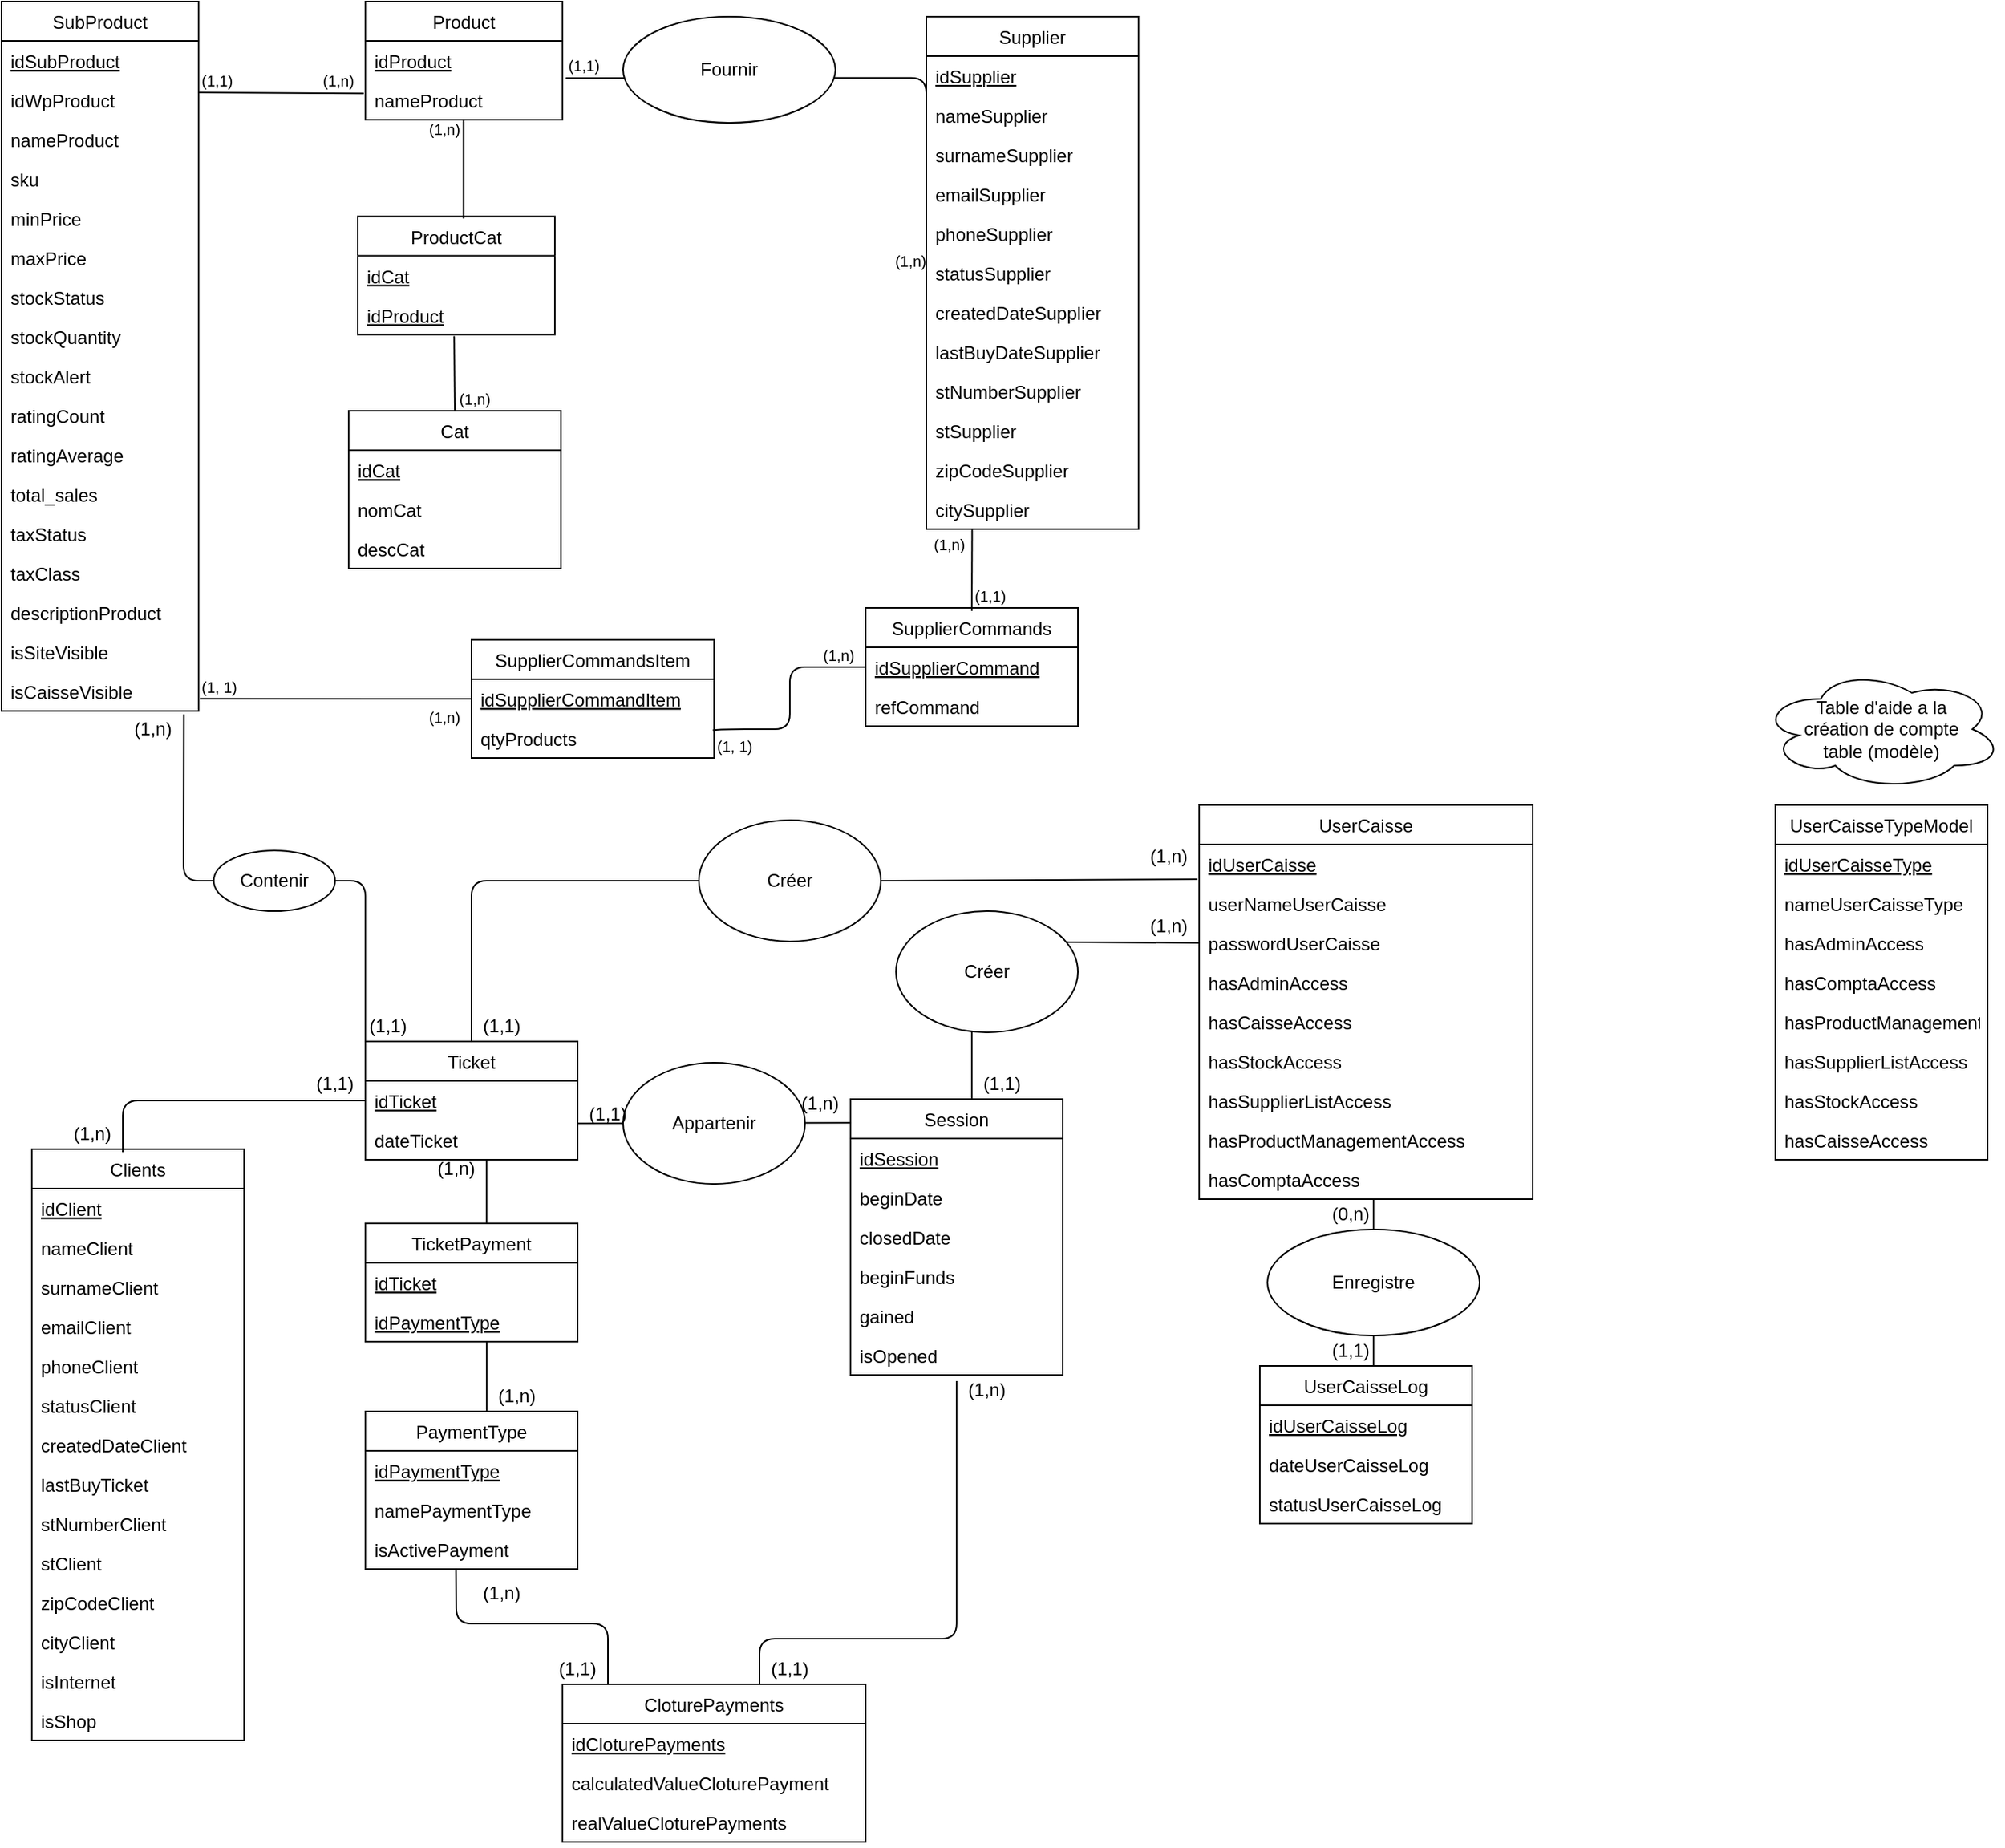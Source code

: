<mxfile version="12.5.3" type="device"><diagram id="C5RBs43oDa-KdzZeNtuy" name="Page-1"><mxGraphModel dx="2500" dy="967" grid="1" gridSize="10" guides="1" tooltips="1" connect="1" arrows="1" fold="1" page="1" pageScale="1" pageWidth="827" pageHeight="1169" math="0" shadow="0"><root><mxCell id="WIyWlLk6GJQsqaUBKTNV-0"/><mxCell id="WIyWlLk6GJQsqaUBKTNV-1" parent="WIyWlLk6GJQsqaUBKTNV-0"/><mxCell id="x7k5GgnrGKvYJdZkdStA-0" value="Product" style="swimlane;fontStyle=0;childLayout=stackLayout;horizontal=1;startSize=26;fillColor=none;horizontalStack=0;resizeParent=1;resizeParentMax=0;resizeLast=0;collapsible=1;marginBottom=0;" parent="WIyWlLk6GJQsqaUBKTNV-1" vertex="1"><mxGeometry x="40" y="20" width="130" height="78" as="geometry"/></mxCell><mxCell id="x7k5GgnrGKvYJdZkdStA-1" value="idProduct" style="text;strokeColor=none;fillColor=none;align=left;verticalAlign=top;spacingLeft=4;spacingRight=4;overflow=hidden;rotatable=0;points=[[0,0.5],[1,0.5]];portConstraint=eastwest;fontStyle=4" parent="x7k5GgnrGKvYJdZkdStA-0" vertex="1"><mxGeometry y="26" width="130" height="26" as="geometry"/></mxCell><mxCell id="x7k5GgnrGKvYJdZkdStA-3" value="nameProduct" style="text;strokeColor=none;fillColor=none;align=left;verticalAlign=top;spacingLeft=4;spacingRight=4;overflow=hidden;rotatable=0;points=[[0,0.5],[1,0.5]];portConstraint=eastwest;" parent="x7k5GgnrGKvYJdZkdStA-0" vertex="1"><mxGeometry y="52" width="130" height="26" as="geometry"/></mxCell><mxCell id="x7k5GgnrGKvYJdZkdStA-22" value="Supplier" style="swimlane;fontStyle=0;childLayout=stackLayout;horizontal=1;startSize=26;fillColor=none;horizontalStack=0;resizeParent=1;resizeParentMax=0;resizeLast=0;collapsible=1;marginBottom=0;" parent="WIyWlLk6GJQsqaUBKTNV-1" vertex="1"><mxGeometry x="410" y="30" width="140" height="338" as="geometry"/></mxCell><mxCell id="x7k5GgnrGKvYJdZkdStA-23" value="idSupplier" style="text;strokeColor=none;fillColor=none;align=left;verticalAlign=top;spacingLeft=4;spacingRight=4;overflow=hidden;rotatable=0;points=[[0,0.5],[1,0.5]];portConstraint=eastwest;fontStyle=4" parent="x7k5GgnrGKvYJdZkdStA-22" vertex="1"><mxGeometry y="26" width="140" height="26" as="geometry"/></mxCell><mxCell id="x7k5GgnrGKvYJdZkdStA-25" value="nameSupplier" style="text;strokeColor=none;fillColor=none;align=left;verticalAlign=top;spacingLeft=4;spacingRight=4;overflow=hidden;rotatable=0;points=[[0,0.5],[1,0.5]];portConstraint=eastwest;" parent="x7k5GgnrGKvYJdZkdStA-22" vertex="1"><mxGeometry y="52" width="140" height="26" as="geometry"/></mxCell><mxCell id="x7k5GgnrGKvYJdZkdStA-26" value="surnameSupplier" style="text;strokeColor=none;fillColor=none;align=left;verticalAlign=top;spacingLeft=4;spacingRight=4;overflow=hidden;rotatable=0;points=[[0,0.5],[1,0.5]];portConstraint=eastwest;" parent="x7k5GgnrGKvYJdZkdStA-22" vertex="1"><mxGeometry y="78" width="140" height="26" as="geometry"/></mxCell><mxCell id="x7k5GgnrGKvYJdZkdStA-32" value="emailSupplier" style="text;strokeColor=none;fillColor=none;align=left;verticalAlign=top;spacingLeft=4;spacingRight=4;overflow=hidden;rotatable=0;points=[[0,0.5],[1,0.5]];portConstraint=eastwest;" parent="x7k5GgnrGKvYJdZkdStA-22" vertex="1"><mxGeometry y="104" width="140" height="26" as="geometry"/></mxCell><mxCell id="x7k5GgnrGKvYJdZkdStA-29" value="phoneSupplier" style="text;strokeColor=none;fillColor=none;align=left;verticalAlign=top;spacingLeft=4;spacingRight=4;overflow=hidden;rotatable=0;points=[[0,0.5],[1,0.5]];portConstraint=eastwest;" parent="x7k5GgnrGKvYJdZkdStA-22" vertex="1"><mxGeometry y="130" width="140" height="26" as="geometry"/></mxCell><mxCell id="x7k5GgnrGKvYJdZkdStA-30" value="statusSupplier" style="text;strokeColor=none;fillColor=none;align=left;verticalAlign=top;spacingLeft=4;spacingRight=4;overflow=hidden;rotatable=0;points=[[0,0.5],[1,0.5]];portConstraint=eastwest;" parent="x7k5GgnrGKvYJdZkdStA-22" vertex="1"><mxGeometry y="156" width="140" height="26" as="geometry"/></mxCell><mxCell id="x7k5GgnrGKvYJdZkdStA-31" value="createdDateSupplier" style="text;strokeColor=none;fillColor=none;align=left;verticalAlign=top;spacingLeft=4;spacingRight=4;overflow=hidden;rotatable=0;points=[[0,0.5],[1,0.5]];portConstraint=eastwest;" parent="x7k5GgnrGKvYJdZkdStA-22" vertex="1"><mxGeometry y="182" width="140" height="26" as="geometry"/></mxCell><mxCell id="x7k5GgnrGKvYJdZkdStA-28" value="lastBuyDateSupplier" style="text;strokeColor=none;fillColor=none;align=left;verticalAlign=top;spacingLeft=4;spacingRight=4;overflow=hidden;rotatable=0;points=[[0,0.5],[1,0.5]];portConstraint=eastwest;" parent="x7k5GgnrGKvYJdZkdStA-22" vertex="1"><mxGeometry y="208" width="140" height="26" as="geometry"/></mxCell><mxCell id="x7k5GgnrGKvYJdZkdStA-33" value="stNumberSupplier" style="text;strokeColor=none;fillColor=none;align=left;verticalAlign=top;spacingLeft=4;spacingRight=4;overflow=hidden;rotatable=0;points=[[0,0.5],[1,0.5]];portConstraint=eastwest;" parent="x7k5GgnrGKvYJdZkdStA-22" vertex="1"><mxGeometry y="234" width="140" height="26" as="geometry"/></mxCell><mxCell id="x7k5GgnrGKvYJdZkdStA-27" value="stSupplier" style="text;strokeColor=none;fillColor=none;align=left;verticalAlign=top;spacingLeft=4;spacingRight=4;overflow=hidden;rotatable=0;points=[[0,0.5],[1,0.5]];portConstraint=eastwest;" parent="x7k5GgnrGKvYJdZkdStA-22" vertex="1"><mxGeometry y="260" width="140" height="26" as="geometry"/></mxCell><mxCell id="x7k5GgnrGKvYJdZkdStA-34" value="zipCodeSupplier" style="text;strokeColor=none;fillColor=none;align=left;verticalAlign=top;spacingLeft=4;spacingRight=4;overflow=hidden;rotatable=0;points=[[0,0.5],[1,0.5]];portConstraint=eastwest;" parent="x7k5GgnrGKvYJdZkdStA-22" vertex="1"><mxGeometry y="286" width="140" height="26" as="geometry"/></mxCell><mxCell id="x7k5GgnrGKvYJdZkdStA-35" value="citySupplier" style="text;strokeColor=none;fillColor=none;align=left;verticalAlign=top;spacingLeft=4;spacingRight=4;overflow=hidden;rotatable=0;points=[[0,0.5],[1,0.5]];portConstraint=eastwest;" parent="x7k5GgnrGKvYJdZkdStA-22" vertex="1"><mxGeometry y="312" width="140" height="26" as="geometry"/></mxCell><mxCell id="x7k5GgnrGKvYJdZkdStA-37" value="" style="endArrow=none;html=1;edgeStyle=orthogonalEdgeStyle;entryX=0;entryY=0.5;entryDx=0;entryDy=0;exitX=1.017;exitY=-0.06;exitDx=0;exitDy=0;exitPerimeter=0;" parent="WIyWlLk6GJQsqaUBKTNV-1" source="x7k5GgnrGKvYJdZkdStA-3" target="x7k5GgnrGKvYJdZkdStA-30" edge="1"><mxGeometry relative="1" as="geometry"><mxPoint x="169.241" y="121.966" as="sourcePoint"/><mxPoint x="330" y="198.58" as="targetPoint"/><Array as="points"><mxPoint x="410" y="70"/></Array></mxGeometry></mxCell><mxCell id="x7k5GgnrGKvYJdZkdStA-38" value="(1,1)" style="resizable=0;html=1;align=left;verticalAlign=bottom;labelBackgroundColor=#ffffff;fontSize=10;" parent="x7k5GgnrGKvYJdZkdStA-37" connectable="0" vertex="1"><mxGeometry x="-1" relative="1" as="geometry"/></mxCell><mxCell id="x7k5GgnrGKvYJdZkdStA-39" value="(1,n)" style="resizable=0;html=1;align=right;verticalAlign=bottom;labelBackgroundColor=#ffffff;fontSize=10;" parent="x7k5GgnrGKvYJdZkdStA-37" connectable="0" vertex="1"><mxGeometry x="1" relative="1" as="geometry"/></mxCell><mxCell id="x7k5GgnrGKvYJdZkdStA-40" value="Fournir" style="ellipse;whiteSpace=wrap;html=1;" parent="WIyWlLk6GJQsqaUBKTNV-1" vertex="1"><mxGeometry x="210" y="30" width="140" height="70" as="geometry"/></mxCell><mxCell id="x7k5GgnrGKvYJdZkdStA-41" value="Clients" style="swimlane;fontStyle=0;childLayout=stackLayout;horizontal=1;startSize=26;fillColor=none;horizontalStack=0;resizeParent=1;resizeParentMax=0;resizeLast=0;collapsible=1;marginBottom=0;" parent="WIyWlLk6GJQsqaUBKTNV-1" vertex="1"><mxGeometry x="-180" y="777" width="140" height="390" as="geometry"/></mxCell><mxCell id="x7k5GgnrGKvYJdZkdStA-42" value="idClient" style="text;strokeColor=none;fillColor=none;align=left;verticalAlign=top;spacingLeft=4;spacingRight=4;overflow=hidden;rotatable=0;points=[[0,0.5],[1,0.5]];portConstraint=eastwest;fontStyle=4" parent="x7k5GgnrGKvYJdZkdStA-41" vertex="1"><mxGeometry y="26" width="140" height="26" as="geometry"/></mxCell><mxCell id="x7k5GgnrGKvYJdZkdStA-43" value="nameClient" style="text;strokeColor=none;fillColor=none;align=left;verticalAlign=top;spacingLeft=4;spacingRight=4;overflow=hidden;rotatable=0;points=[[0,0.5],[1,0.5]];portConstraint=eastwest;" parent="x7k5GgnrGKvYJdZkdStA-41" vertex="1"><mxGeometry y="52" width="140" height="26" as="geometry"/></mxCell><mxCell id="x7k5GgnrGKvYJdZkdStA-44" value="surnameClient" style="text;strokeColor=none;fillColor=none;align=left;verticalAlign=top;spacingLeft=4;spacingRight=4;overflow=hidden;rotatable=0;points=[[0,0.5],[1,0.5]];portConstraint=eastwest;" parent="x7k5GgnrGKvYJdZkdStA-41" vertex="1"><mxGeometry y="78" width="140" height="26" as="geometry"/></mxCell><mxCell id="x7k5GgnrGKvYJdZkdStA-45" value="emailClient" style="text;strokeColor=none;fillColor=none;align=left;verticalAlign=top;spacingLeft=4;spacingRight=4;overflow=hidden;rotatable=0;points=[[0,0.5],[1,0.5]];portConstraint=eastwest;" parent="x7k5GgnrGKvYJdZkdStA-41" vertex="1"><mxGeometry y="104" width="140" height="26" as="geometry"/></mxCell><mxCell id="x7k5GgnrGKvYJdZkdStA-46" value="phoneClient" style="text;strokeColor=none;fillColor=none;align=left;verticalAlign=top;spacingLeft=4;spacingRight=4;overflow=hidden;rotatable=0;points=[[0,0.5],[1,0.5]];portConstraint=eastwest;" parent="x7k5GgnrGKvYJdZkdStA-41" vertex="1"><mxGeometry y="130" width="140" height="26" as="geometry"/></mxCell><mxCell id="x7k5GgnrGKvYJdZkdStA-49" value="statusClient" style="text;strokeColor=none;fillColor=none;align=left;verticalAlign=top;spacingLeft=4;spacingRight=4;overflow=hidden;rotatable=0;points=[[0,0.5],[1,0.5]];portConstraint=eastwest;" parent="x7k5GgnrGKvYJdZkdStA-41" vertex="1"><mxGeometry y="156" width="140" height="26" as="geometry"/></mxCell><mxCell id="x7k5GgnrGKvYJdZkdStA-50" value="createdDateClient" style="text;strokeColor=none;fillColor=none;align=left;verticalAlign=top;spacingLeft=4;spacingRight=4;overflow=hidden;rotatable=0;points=[[0,0.5],[1,0.5]];portConstraint=eastwest;" parent="x7k5GgnrGKvYJdZkdStA-41" vertex="1"><mxGeometry y="182" width="140" height="26" as="geometry"/></mxCell><mxCell id="x7k5GgnrGKvYJdZkdStA-48" value="lastBuyTicket" style="text;strokeColor=none;fillColor=none;align=left;verticalAlign=top;spacingLeft=4;spacingRight=4;overflow=hidden;rotatable=0;points=[[0,0.5],[1,0.5]];portConstraint=eastwest;" parent="x7k5GgnrGKvYJdZkdStA-41" vertex="1"><mxGeometry y="208" width="140" height="26" as="geometry"/></mxCell><mxCell id="x7k5GgnrGKvYJdZkdStA-47" value="stNumberClient" style="text;strokeColor=none;fillColor=none;align=left;verticalAlign=top;spacingLeft=4;spacingRight=4;overflow=hidden;rotatable=0;points=[[0,0.5],[1,0.5]];portConstraint=eastwest;" parent="x7k5GgnrGKvYJdZkdStA-41" vertex="1"><mxGeometry y="234" width="140" height="26" as="geometry"/></mxCell><mxCell id="x7k5GgnrGKvYJdZkdStA-51" value="stClient" style="text;strokeColor=none;fillColor=none;align=left;verticalAlign=top;spacingLeft=4;spacingRight=4;overflow=hidden;rotatable=0;points=[[0,0.5],[1,0.5]];portConstraint=eastwest;" parent="x7k5GgnrGKvYJdZkdStA-41" vertex="1"><mxGeometry y="260" width="140" height="26" as="geometry"/></mxCell><mxCell id="x7k5GgnrGKvYJdZkdStA-52" value="zipCodeClient" style="text;strokeColor=none;fillColor=none;align=left;verticalAlign=top;spacingLeft=4;spacingRight=4;overflow=hidden;rotatable=0;points=[[0,0.5],[1,0.5]];portConstraint=eastwest;" parent="x7k5GgnrGKvYJdZkdStA-41" vertex="1"><mxGeometry y="286" width="140" height="26" as="geometry"/></mxCell><mxCell id="x7k5GgnrGKvYJdZkdStA-53" value="cityClient" style="text;strokeColor=none;fillColor=none;align=left;verticalAlign=top;spacingLeft=4;spacingRight=4;overflow=hidden;rotatable=0;points=[[0,0.5],[1,0.5]];portConstraint=eastwest;" parent="x7k5GgnrGKvYJdZkdStA-41" vertex="1"><mxGeometry y="312" width="140" height="26" as="geometry"/></mxCell><mxCell id="x7k5GgnrGKvYJdZkdStA-54" value="isInternet" style="text;strokeColor=none;fillColor=none;align=left;verticalAlign=top;spacingLeft=4;spacingRight=4;overflow=hidden;rotatable=0;points=[[0,0.5],[1,0.5]];portConstraint=eastwest;" parent="x7k5GgnrGKvYJdZkdStA-41" vertex="1"><mxGeometry y="338" width="140" height="26" as="geometry"/></mxCell><mxCell id="x7k5GgnrGKvYJdZkdStA-55" value="isShop" style="text;strokeColor=none;fillColor=none;align=left;verticalAlign=top;spacingLeft=4;spacingRight=4;overflow=hidden;rotatable=0;points=[[0,0.5],[1,0.5]];portConstraint=eastwest;" parent="x7k5GgnrGKvYJdZkdStA-41" vertex="1"><mxGeometry y="364" width="140" height="26" as="geometry"/></mxCell><mxCell id="x7k5GgnrGKvYJdZkdStA-56" value="UserCaisse" style="swimlane;fontStyle=0;childLayout=stackLayout;horizontal=1;startSize=26;fillColor=none;horizontalStack=0;resizeParent=1;resizeParentMax=0;resizeLast=0;collapsible=1;marginBottom=0;" parent="WIyWlLk6GJQsqaUBKTNV-1" vertex="1"><mxGeometry x="590" y="550" width="220" height="260" as="geometry"/></mxCell><mxCell id="x7k5GgnrGKvYJdZkdStA-57" value="idUserCaisse" style="text;strokeColor=none;fillColor=none;align=left;verticalAlign=top;spacingLeft=4;spacingRight=4;overflow=hidden;rotatable=0;points=[[0,0.5],[1,0.5]];portConstraint=eastwest;fontStyle=4" parent="x7k5GgnrGKvYJdZkdStA-56" vertex="1"><mxGeometry y="26" width="220" height="26" as="geometry"/></mxCell><mxCell id="x7k5GgnrGKvYJdZkdStA-58" value="userNameUserCaisse" style="text;strokeColor=none;fillColor=none;align=left;verticalAlign=top;spacingLeft=4;spacingRight=4;overflow=hidden;rotatable=0;points=[[0,0.5],[1,0.5]];portConstraint=eastwest;" parent="x7k5GgnrGKvYJdZkdStA-56" vertex="1"><mxGeometry y="52" width="220" height="26" as="geometry"/></mxCell><mxCell id="x7k5GgnrGKvYJdZkdStA-59" value="passwordUserCaisse" style="text;strokeColor=none;fillColor=none;align=left;verticalAlign=top;spacingLeft=4;spacingRight=4;overflow=hidden;rotatable=0;points=[[0,0.5],[1,0.5]];portConstraint=eastwest;" parent="x7k5GgnrGKvYJdZkdStA-56" vertex="1"><mxGeometry y="78" width="220" height="26" as="geometry"/></mxCell><mxCell id="x7k5GgnrGKvYJdZkdStA-60" value="hasAdminAccess" style="text;strokeColor=none;fillColor=none;align=left;verticalAlign=top;spacingLeft=4;spacingRight=4;overflow=hidden;rotatable=0;points=[[0,0.5],[1,0.5]];portConstraint=eastwest;" parent="x7k5GgnrGKvYJdZkdStA-56" vertex="1"><mxGeometry y="104" width="220" height="26" as="geometry"/></mxCell><mxCell id="x7k5GgnrGKvYJdZkdStA-64" value="hasCaisseAccess" style="text;strokeColor=none;fillColor=none;align=left;verticalAlign=top;spacingLeft=4;spacingRight=4;overflow=hidden;rotatable=0;points=[[0,0.5],[1,0.5]];portConstraint=eastwest;" parent="x7k5GgnrGKvYJdZkdStA-56" vertex="1"><mxGeometry y="130" width="220" height="26" as="geometry"/></mxCell><mxCell id="x7k5GgnrGKvYJdZkdStA-63" value="hasStockAccess" style="text;strokeColor=none;fillColor=none;align=left;verticalAlign=top;spacingLeft=4;spacingRight=4;overflow=hidden;rotatable=0;points=[[0,0.5],[1,0.5]];portConstraint=eastwest;" parent="x7k5GgnrGKvYJdZkdStA-56" vertex="1"><mxGeometry y="156" width="220" height="26" as="geometry"/></mxCell><mxCell id="x7k5GgnrGKvYJdZkdStA-62" value="hasSupplierListAccess" style="text;strokeColor=none;fillColor=none;align=left;verticalAlign=top;spacingLeft=4;spacingRight=4;overflow=hidden;rotatable=0;points=[[0,0.5],[1,0.5]];portConstraint=eastwest;" parent="x7k5GgnrGKvYJdZkdStA-56" vertex="1"><mxGeometry y="182" width="220" height="26" as="geometry"/></mxCell><mxCell id="x7k5GgnrGKvYJdZkdStA-61" value="hasProductManagementAccess" style="text;strokeColor=none;fillColor=none;align=left;verticalAlign=top;spacingLeft=4;spacingRight=4;overflow=hidden;rotatable=0;points=[[0,0.5],[1,0.5]];portConstraint=eastwest;" parent="x7k5GgnrGKvYJdZkdStA-56" vertex="1"><mxGeometry y="208" width="220" height="26" as="geometry"/></mxCell><mxCell id="x7k5GgnrGKvYJdZkdStA-65" value="hasComptaAccess" style="text;strokeColor=none;fillColor=none;align=left;verticalAlign=top;spacingLeft=4;spacingRight=4;overflow=hidden;rotatable=0;points=[[0,0.5],[1,0.5]];portConstraint=eastwest;" parent="x7k5GgnrGKvYJdZkdStA-56" vertex="1"><mxGeometry y="234" width="220" height="26" as="geometry"/></mxCell><mxCell id="x7k5GgnrGKvYJdZkdStA-66" value="UserCaisseTypeModel" style="swimlane;fontStyle=0;childLayout=stackLayout;horizontal=1;startSize=26;fillColor=none;horizontalStack=0;resizeParent=1;resizeParentMax=0;resizeLast=0;collapsible=1;marginBottom=0;" parent="WIyWlLk6GJQsqaUBKTNV-1" vertex="1"><mxGeometry x="970" y="550" width="140" height="234" as="geometry"/></mxCell><mxCell id="x7k5GgnrGKvYJdZkdStA-67" value="idUserCaisseType" style="text;strokeColor=none;fillColor=none;align=left;verticalAlign=top;spacingLeft=4;spacingRight=4;overflow=hidden;rotatable=0;points=[[0,0.5],[1,0.5]];portConstraint=eastwest;fontStyle=4" parent="x7k5GgnrGKvYJdZkdStA-66" vertex="1"><mxGeometry y="26" width="140" height="26" as="geometry"/></mxCell><mxCell id="x7k5GgnrGKvYJdZkdStA-68" value="nameUserCaisseType" style="text;strokeColor=none;fillColor=none;align=left;verticalAlign=top;spacingLeft=4;spacingRight=4;overflow=hidden;rotatable=0;points=[[0,0.5],[1,0.5]];portConstraint=eastwest;" parent="x7k5GgnrGKvYJdZkdStA-66" vertex="1"><mxGeometry y="52" width="140" height="26" as="geometry"/></mxCell><mxCell id="x7k5GgnrGKvYJdZkdStA-70" value="hasAdminAccess" style="text;strokeColor=none;fillColor=none;align=left;verticalAlign=top;spacingLeft=4;spacingRight=4;overflow=hidden;rotatable=0;points=[[0,0.5],[1,0.5]];portConstraint=eastwest;" parent="x7k5GgnrGKvYJdZkdStA-66" vertex="1"><mxGeometry y="78" width="140" height="26" as="geometry"/></mxCell><mxCell id="x7k5GgnrGKvYJdZkdStA-75" value="hasComptaAccess" style="text;strokeColor=none;fillColor=none;align=left;verticalAlign=top;spacingLeft=4;spacingRight=4;overflow=hidden;rotatable=0;points=[[0,0.5],[1,0.5]];portConstraint=eastwest;" parent="x7k5GgnrGKvYJdZkdStA-66" vertex="1"><mxGeometry y="104" width="140" height="26" as="geometry"/></mxCell><mxCell id="x7k5GgnrGKvYJdZkdStA-74" value="hasProductManagementAccess" style="text;strokeColor=none;fillColor=none;align=left;verticalAlign=top;spacingLeft=4;spacingRight=4;overflow=hidden;rotatable=0;points=[[0,0.5],[1,0.5]];portConstraint=eastwest;" parent="x7k5GgnrGKvYJdZkdStA-66" vertex="1"><mxGeometry y="130" width="140" height="26" as="geometry"/></mxCell><mxCell id="x7k5GgnrGKvYJdZkdStA-73" value="hasSupplierListAccess" style="text;strokeColor=none;fillColor=none;align=left;verticalAlign=top;spacingLeft=4;spacingRight=4;overflow=hidden;rotatable=0;points=[[0,0.5],[1,0.5]];portConstraint=eastwest;" parent="x7k5GgnrGKvYJdZkdStA-66" vertex="1"><mxGeometry y="156" width="140" height="26" as="geometry"/></mxCell><mxCell id="x7k5GgnrGKvYJdZkdStA-72" value="hasStockAccess" style="text;strokeColor=none;fillColor=none;align=left;verticalAlign=top;spacingLeft=4;spacingRight=4;overflow=hidden;rotatable=0;points=[[0,0.5],[1,0.5]];portConstraint=eastwest;" parent="x7k5GgnrGKvYJdZkdStA-66" vertex="1"><mxGeometry y="182" width="140" height="26" as="geometry"/></mxCell><mxCell id="x7k5GgnrGKvYJdZkdStA-71" value="hasCaisseAccess" style="text;strokeColor=none;fillColor=none;align=left;verticalAlign=top;spacingLeft=4;spacingRight=4;overflow=hidden;rotatable=0;points=[[0,0.5],[1,0.5]];portConstraint=eastwest;" parent="x7k5GgnrGKvYJdZkdStA-66" vertex="1"><mxGeometry y="208" width="140" height="26" as="geometry"/></mxCell><mxCell id="x7k5GgnrGKvYJdZkdStA-79" value="Table d'aide a la&lt;br&gt;création de compte&lt;br&gt;table (modèle)" style="ellipse;shape=cloud;whiteSpace=wrap;html=1;" parent="WIyWlLk6GJQsqaUBKTNV-1" vertex="1"><mxGeometry x="960" y="460" width="160" height="80" as="geometry"/></mxCell><mxCell id="x7k5GgnrGKvYJdZkdStA-80" value="UserCaisseLog" style="swimlane;fontStyle=0;childLayout=stackLayout;horizontal=1;startSize=26;fillColor=none;horizontalStack=0;resizeParent=1;resizeParentMax=0;resizeLast=0;collapsible=1;marginBottom=0;" parent="WIyWlLk6GJQsqaUBKTNV-1" vertex="1"><mxGeometry x="630" y="920" width="140" height="104" as="geometry"/></mxCell><mxCell id="x7k5GgnrGKvYJdZkdStA-81" value="idUserCaisseLog" style="text;strokeColor=none;fillColor=none;align=left;verticalAlign=top;spacingLeft=4;spacingRight=4;overflow=hidden;rotatable=0;points=[[0,0.5],[1,0.5]];portConstraint=eastwest;fontStyle=4" parent="x7k5GgnrGKvYJdZkdStA-80" vertex="1"><mxGeometry y="26" width="140" height="26" as="geometry"/></mxCell><mxCell id="x7k5GgnrGKvYJdZkdStA-82" value="dateUserCaisseLog" style="text;strokeColor=none;fillColor=none;align=left;verticalAlign=top;spacingLeft=4;spacingRight=4;overflow=hidden;rotatable=0;points=[[0,0.5],[1,0.5]];portConstraint=eastwest;" parent="x7k5GgnrGKvYJdZkdStA-80" vertex="1"><mxGeometry y="52" width="140" height="26" as="geometry"/></mxCell><mxCell id="x7k5GgnrGKvYJdZkdStA-83" value="statusUserCaisseLog" style="text;strokeColor=none;fillColor=none;align=left;verticalAlign=top;spacingLeft=4;spacingRight=4;overflow=hidden;rotatable=0;points=[[0,0.5],[1,0.5]];portConstraint=eastwest;" parent="x7k5GgnrGKvYJdZkdStA-80" vertex="1"><mxGeometry y="78" width="140" height="26" as="geometry"/></mxCell><mxCell id="x7k5GgnrGKvYJdZkdStA-84" value="" style="endArrow=none;html=1;" parent="WIyWlLk6GJQsqaUBKTNV-1" source="x7k5GgnrGKvYJdZkdStA-85" edge="1"><mxGeometry width="50" height="50" relative="1" as="geometry"><mxPoint x="705" y="920" as="sourcePoint"/><mxPoint x="705" y="810" as="targetPoint"/></mxGeometry></mxCell><mxCell id="x7k5GgnrGKvYJdZkdStA-85" value="Enregistre" style="ellipse;whiteSpace=wrap;html=1;" parent="WIyWlLk6GJQsqaUBKTNV-1" vertex="1"><mxGeometry x="635" y="830" width="140" height="70" as="geometry"/></mxCell><mxCell id="x7k5GgnrGKvYJdZkdStA-86" value="" style="endArrow=none;html=1;" parent="WIyWlLk6GJQsqaUBKTNV-1" target="x7k5GgnrGKvYJdZkdStA-85" edge="1"><mxGeometry width="50" height="50" relative="1" as="geometry"><mxPoint x="705" y="920" as="sourcePoint"/><mxPoint x="705" y="810" as="targetPoint"/></mxGeometry></mxCell><mxCell id="x7k5GgnrGKvYJdZkdStA-87" value="(1,1)" style="text;html=1;strokeColor=none;fillColor=none;align=center;verticalAlign=middle;whiteSpace=wrap;rounded=0;" parent="WIyWlLk6GJQsqaUBKTNV-1" vertex="1"><mxGeometry x="670" y="900" width="40" height="20" as="geometry"/></mxCell><mxCell id="x7k5GgnrGKvYJdZkdStA-88" value="(0,n)" style="text;html=1;strokeColor=none;fillColor=none;align=center;verticalAlign=middle;whiteSpace=wrap;rounded=0;" parent="WIyWlLk6GJQsqaUBKTNV-1" vertex="1"><mxGeometry x="670" y="810" width="40" height="20" as="geometry"/></mxCell><mxCell id="x7k5GgnrGKvYJdZkdStA-89" value="SubProduct" style="swimlane;fontStyle=0;childLayout=stackLayout;horizontal=1;startSize=26;fillColor=none;horizontalStack=0;resizeParent=1;resizeParentMax=0;resizeLast=0;collapsible=1;marginBottom=0;" parent="WIyWlLk6GJQsqaUBKTNV-1" vertex="1"><mxGeometry x="-200" y="20" width="130" height="468" as="geometry"/></mxCell><mxCell id="x7k5GgnrGKvYJdZkdStA-90" value="idSubProduct" style="text;strokeColor=none;fillColor=none;align=left;verticalAlign=top;spacingLeft=4;spacingRight=4;overflow=hidden;rotatable=0;points=[[0,0.5],[1,0.5]];portConstraint=eastwest;fontStyle=4" parent="x7k5GgnrGKvYJdZkdStA-89" vertex="1"><mxGeometry y="26" width="130" height="26" as="geometry"/></mxCell><mxCell id="x7k5GgnrGKvYJdZkdStA-91" value="idWpProduct" style="text;strokeColor=none;fillColor=none;align=left;verticalAlign=top;spacingLeft=4;spacingRight=4;overflow=hidden;rotatable=0;points=[[0,0.5],[1,0.5]];portConstraint=eastwest;" parent="x7k5GgnrGKvYJdZkdStA-89" vertex="1"><mxGeometry y="52" width="130" height="26" as="geometry"/></mxCell><mxCell id="x7k5GgnrGKvYJdZkdStA-92" value="nameProduct" style="text;strokeColor=none;fillColor=none;align=left;verticalAlign=top;spacingLeft=4;spacingRight=4;overflow=hidden;rotatable=0;points=[[0,0.5],[1,0.5]];portConstraint=eastwest;" parent="x7k5GgnrGKvYJdZkdStA-89" vertex="1"><mxGeometry y="78" width="130" height="26" as="geometry"/></mxCell><mxCell id="x7k5GgnrGKvYJdZkdStA-93" value="sku" style="text;strokeColor=none;fillColor=none;align=left;verticalAlign=top;spacingLeft=4;spacingRight=4;overflow=hidden;rotatable=0;points=[[0,0.5],[1,0.5]];portConstraint=eastwest;" parent="x7k5GgnrGKvYJdZkdStA-89" vertex="1"><mxGeometry y="104" width="130" height="26" as="geometry"/></mxCell><mxCell id="x7k5GgnrGKvYJdZkdStA-94" value="minPrice" style="text;strokeColor=none;fillColor=none;align=left;verticalAlign=top;spacingLeft=4;spacingRight=4;overflow=hidden;rotatable=0;points=[[0,0.5],[1,0.5]];portConstraint=eastwest;" parent="x7k5GgnrGKvYJdZkdStA-89" vertex="1"><mxGeometry y="130" width="130" height="26" as="geometry"/></mxCell><mxCell id="x7k5GgnrGKvYJdZkdStA-95" value="maxPrice" style="text;strokeColor=none;fillColor=none;align=left;verticalAlign=top;spacingLeft=4;spacingRight=4;overflow=hidden;rotatable=0;points=[[0,0.5],[1,0.5]];portConstraint=eastwest;" parent="x7k5GgnrGKvYJdZkdStA-89" vertex="1"><mxGeometry y="156" width="130" height="26" as="geometry"/></mxCell><mxCell id="x7k5GgnrGKvYJdZkdStA-96" value="stockStatus" style="text;strokeColor=none;fillColor=none;align=left;verticalAlign=top;spacingLeft=4;spacingRight=4;overflow=hidden;rotatable=0;points=[[0,0.5],[1,0.5]];portConstraint=eastwest;" parent="x7k5GgnrGKvYJdZkdStA-89" vertex="1"><mxGeometry y="182" width="130" height="26" as="geometry"/></mxCell><mxCell id="x7k5GgnrGKvYJdZkdStA-97" value="stockQuantity&#10;" style="text;strokeColor=none;fillColor=none;align=left;verticalAlign=top;spacingLeft=4;spacingRight=4;overflow=hidden;rotatable=0;points=[[0,0.5],[1,0.5]];portConstraint=eastwest;" parent="x7k5GgnrGKvYJdZkdStA-89" vertex="1"><mxGeometry y="208" width="130" height="26" as="geometry"/></mxCell><mxCell id="x7k5GgnrGKvYJdZkdStA-98" value="stockAlert" style="text;strokeColor=none;fillColor=none;align=left;verticalAlign=top;spacingLeft=4;spacingRight=4;overflow=hidden;rotatable=0;points=[[0,0.5],[1,0.5]];portConstraint=eastwest;" parent="x7k5GgnrGKvYJdZkdStA-89" vertex="1"><mxGeometry y="234" width="130" height="26" as="geometry"/></mxCell><mxCell id="x7k5GgnrGKvYJdZkdStA-99" value="ratingCount" style="text;strokeColor=none;fillColor=none;align=left;verticalAlign=top;spacingLeft=4;spacingRight=4;overflow=hidden;rotatable=0;points=[[0,0.5],[1,0.5]];portConstraint=eastwest;" parent="x7k5GgnrGKvYJdZkdStA-89" vertex="1"><mxGeometry y="260" width="130" height="26" as="geometry"/></mxCell><mxCell id="x7k5GgnrGKvYJdZkdStA-100" value="ratingAverage" style="text;strokeColor=none;fillColor=none;align=left;verticalAlign=top;spacingLeft=4;spacingRight=4;overflow=hidden;rotatable=0;points=[[0,0.5],[1,0.5]];portConstraint=eastwest;" parent="x7k5GgnrGKvYJdZkdStA-89" vertex="1"><mxGeometry y="286" width="130" height="26" as="geometry"/></mxCell><mxCell id="x7k5GgnrGKvYJdZkdStA-101" value="total_sales" style="text;strokeColor=none;fillColor=none;align=left;verticalAlign=top;spacingLeft=4;spacingRight=4;overflow=hidden;rotatable=0;points=[[0,0.5],[1,0.5]];portConstraint=eastwest;" parent="x7k5GgnrGKvYJdZkdStA-89" vertex="1"><mxGeometry y="312" width="130" height="26" as="geometry"/></mxCell><mxCell id="x7k5GgnrGKvYJdZkdStA-102" value="taxStatus" style="text;strokeColor=none;fillColor=none;align=left;verticalAlign=top;spacingLeft=4;spacingRight=4;overflow=hidden;rotatable=0;points=[[0,0.5],[1,0.5]];portConstraint=eastwest;" parent="x7k5GgnrGKvYJdZkdStA-89" vertex="1"><mxGeometry y="338" width="130" height="26" as="geometry"/></mxCell><mxCell id="x7k5GgnrGKvYJdZkdStA-103" value="taxClass" style="text;strokeColor=none;fillColor=none;align=left;verticalAlign=top;spacingLeft=4;spacingRight=4;overflow=hidden;rotatable=0;points=[[0,0.5],[1,0.5]];portConstraint=eastwest;" parent="x7k5GgnrGKvYJdZkdStA-89" vertex="1"><mxGeometry y="364" width="130" height="26" as="geometry"/></mxCell><mxCell id="x7k5GgnrGKvYJdZkdStA-104" value="descriptionProduct" style="text;strokeColor=none;fillColor=none;align=left;verticalAlign=top;spacingLeft=4;spacingRight=4;overflow=hidden;rotatable=0;points=[[0,0.5],[1,0.5]];portConstraint=eastwest;" parent="x7k5GgnrGKvYJdZkdStA-89" vertex="1"><mxGeometry y="390" width="130" height="26" as="geometry"/></mxCell><mxCell id="x7k5GgnrGKvYJdZkdStA-105" value="isSiteVisible" style="text;strokeColor=none;fillColor=none;align=left;verticalAlign=top;spacingLeft=4;spacingRight=4;overflow=hidden;rotatable=0;points=[[0,0.5],[1,0.5]];portConstraint=eastwest;" parent="x7k5GgnrGKvYJdZkdStA-89" vertex="1"><mxGeometry y="416" width="130" height="26" as="geometry"/></mxCell><mxCell id="x7k5GgnrGKvYJdZkdStA-106" value="isCaisseVisible" style="text;strokeColor=none;fillColor=none;align=left;verticalAlign=top;spacingLeft=4;spacingRight=4;overflow=hidden;rotatable=0;points=[[0,0.5],[1,0.5]];portConstraint=eastwest;" parent="x7k5GgnrGKvYJdZkdStA-89" vertex="1"><mxGeometry y="442" width="130" height="26" as="geometry"/></mxCell><mxCell id="x7k5GgnrGKvYJdZkdStA-109" value="" style="endArrow=none;html=1;entryX=-0.008;entryY=0.33;entryDx=0;entryDy=0;entryPerimeter=0;" parent="WIyWlLk6GJQsqaUBKTNV-1" edge="1"><mxGeometry width="50" height="50" relative="1" as="geometry"><mxPoint x="-70" y="80" as="sourcePoint"/><mxPoint x="38.96" y="80.58" as="targetPoint"/></mxGeometry></mxCell><mxCell id="x7k5GgnrGKvYJdZkdStA-110" value="(1,1)" style="resizable=0;html=1;align=left;verticalAlign=bottom;labelBackgroundColor=#ffffff;fontSize=10;" parent="WIyWlLk6GJQsqaUBKTNV-1" connectable="0" vertex="1"><mxGeometry x="-70.0" y="80.0" as="geometry"/></mxCell><mxCell id="x7k5GgnrGKvYJdZkdStA-111" value="(1,n)" style="resizable=0;html=1;align=left;verticalAlign=bottom;labelBackgroundColor=#ffffff;fontSize=10;" parent="WIyWlLk6GJQsqaUBKTNV-1" connectable="0" vertex="1"><mxGeometry x="10.0" y="80.0" as="geometry"/></mxCell><mxCell id="x7k5GgnrGKvYJdZkdStA-113" value="ProductCat" style="swimlane;fontStyle=0;childLayout=stackLayout;horizontal=1;startSize=26;fillColor=none;horizontalStack=0;resizeParent=1;resizeParentMax=0;resizeLast=0;collapsible=1;marginBottom=0;" parent="WIyWlLk6GJQsqaUBKTNV-1" vertex="1"><mxGeometry x="35" y="161.8" width="130" height="78" as="geometry"/></mxCell><mxCell id="x7k5GgnrGKvYJdZkdStA-114" value="idCat" style="text;strokeColor=none;fillColor=none;align=left;verticalAlign=top;spacingLeft=4;spacingRight=4;overflow=hidden;rotatable=0;points=[[0,0.5],[1,0.5]];portConstraint=eastwest;fontStyle=4" parent="x7k5GgnrGKvYJdZkdStA-113" vertex="1"><mxGeometry y="26" width="130" height="26" as="geometry"/></mxCell><mxCell id="x7k5GgnrGKvYJdZkdStA-125" value="idProduct" style="text;strokeColor=none;fillColor=none;align=left;verticalAlign=top;spacingLeft=4;spacingRight=4;overflow=hidden;rotatable=0;points=[[0,0.5],[1,0.5]];portConstraint=eastwest;fontStyle=4" parent="x7k5GgnrGKvYJdZkdStA-113" vertex="1"><mxGeometry y="52" width="130" height="26" as="geometry"/></mxCell><mxCell id="x7k5GgnrGKvYJdZkdStA-117" value="" style="endArrow=none;html=1;" parent="WIyWlLk6GJQsqaUBKTNV-1" edge="1"><mxGeometry width="50" height="50" relative="1" as="geometry"><mxPoint x="104.76" y="163.17" as="sourcePoint"/><mxPoint x="104.76" y="98.0" as="targetPoint"/></mxGeometry></mxCell><mxCell id="x7k5GgnrGKvYJdZkdStA-118" value="(1,n)" style="resizable=0;html=1;align=left;verticalAlign=bottom;labelBackgroundColor=#ffffff;fontSize=10;" parent="WIyWlLk6GJQsqaUBKTNV-1" connectable="0" vertex="1"><mxGeometry x="80.0" y="112.0" as="geometry"/></mxCell><mxCell id="x7k5GgnrGKvYJdZkdStA-120" value="Cat" style="swimlane;fontStyle=0;childLayout=stackLayout;horizontal=1;startSize=26;fillColor=none;horizontalStack=0;resizeParent=1;resizeParentMax=0;resizeLast=0;collapsible=1;marginBottom=0;" parent="WIyWlLk6GJQsqaUBKTNV-1" vertex="1"><mxGeometry x="29" y="290" width="140" height="104" as="geometry"/></mxCell><mxCell id="x7k5GgnrGKvYJdZkdStA-121" value="idCat" style="text;strokeColor=none;fillColor=none;align=left;verticalAlign=top;spacingLeft=4;spacingRight=4;overflow=hidden;rotatable=0;points=[[0,0.5],[1,0.5]];portConstraint=eastwest;fontStyle=4" parent="x7k5GgnrGKvYJdZkdStA-120" vertex="1"><mxGeometry y="26" width="140" height="26" as="geometry"/></mxCell><mxCell id="x7k5GgnrGKvYJdZkdStA-122" value="nomCat" style="text;strokeColor=none;fillColor=none;align=left;verticalAlign=top;spacingLeft=4;spacingRight=4;overflow=hidden;rotatable=0;points=[[0,0.5],[1,0.5]];portConstraint=eastwest;" parent="x7k5GgnrGKvYJdZkdStA-120" vertex="1"><mxGeometry y="52" width="140" height="26" as="geometry"/></mxCell><mxCell id="6as5zqwyDEg2u2i5nIk1-0" value="descCat" style="text;strokeColor=none;fillColor=none;align=left;verticalAlign=top;spacingLeft=4;spacingRight=4;overflow=hidden;rotatable=0;points=[[0,0.5],[1,0.5]];portConstraint=eastwest;" parent="x7k5GgnrGKvYJdZkdStA-120" vertex="1"><mxGeometry y="78" width="140" height="26" as="geometry"/></mxCell><mxCell id="x7k5GgnrGKvYJdZkdStA-124" value="" style="endArrow=none;html=1;exitX=0.5;exitY=0;exitDx=0;exitDy=0;entryX=0.489;entryY=1.038;entryDx=0;entryDy=0;entryPerimeter=0;" parent="WIyWlLk6GJQsqaUBKTNV-1" source="x7k5GgnrGKvYJdZkdStA-120" target="x7k5GgnrGKvYJdZkdStA-125" edge="1"><mxGeometry width="50" height="50" relative="1" as="geometry"><mxPoint x="99.76" y="307.17" as="sourcePoint"/><mxPoint x="99.76" y="242.0" as="targetPoint"/></mxGeometry></mxCell><mxCell id="x7k5GgnrGKvYJdZkdStA-127" value="(1,n)" style="resizable=0;html=1;align=left;verticalAlign=bottom;labelBackgroundColor=#ffffff;fontSize=10;direction=south;" parent="WIyWlLk6GJQsqaUBKTNV-1" connectable="0" vertex="1"><mxGeometry x="100.0" y="290" as="geometry"/></mxCell><mxCell id="x7k5GgnrGKvYJdZkdStA-128" value="" style="resizable=0;html=1;align=left;verticalAlign=bottom;labelBackgroundColor=#ffffff;fontSize=10;" parent="WIyWlLk6GJQsqaUBKTNV-1" connectable="0" vertex="1"><mxGeometry x="70.0" y="290" as="geometry"/></mxCell><mxCell id="x7k5GgnrGKvYJdZkdStA-130" value="SupplierCommands" style="swimlane;fontStyle=0;childLayout=stackLayout;horizontal=1;startSize=26;fillColor=none;horizontalStack=0;resizeParent=1;resizeParentMax=0;resizeLast=0;collapsible=1;marginBottom=0;" parent="WIyWlLk6GJQsqaUBKTNV-1" vertex="1"><mxGeometry x="370" y="420" width="140" height="78" as="geometry"/></mxCell><mxCell id="x7k5GgnrGKvYJdZkdStA-131" value="idSupplierCommand" style="text;strokeColor=none;fillColor=none;align=left;verticalAlign=top;spacingLeft=4;spacingRight=4;overflow=hidden;rotatable=0;points=[[0,0.5],[1,0.5]];portConstraint=eastwest;fontStyle=4" parent="x7k5GgnrGKvYJdZkdStA-130" vertex="1"><mxGeometry y="26" width="140" height="26" as="geometry"/></mxCell><mxCell id="x7k5GgnrGKvYJdZkdStA-132" value="refCommand" style="text;strokeColor=none;fillColor=none;align=left;verticalAlign=top;spacingLeft=4;spacingRight=4;overflow=hidden;rotatable=0;points=[[0,0.5],[1,0.5]];portConstraint=eastwest;" parent="x7k5GgnrGKvYJdZkdStA-130" vertex="1"><mxGeometry y="52" width="140" height="26" as="geometry"/></mxCell><mxCell id="x7k5GgnrGKvYJdZkdStA-134" value="SupplierCommandsItem" style="swimlane;fontStyle=0;childLayout=stackLayout;horizontal=1;startSize=26;fillColor=none;horizontalStack=0;resizeParent=1;resizeParentMax=0;resizeLast=0;collapsible=1;marginBottom=0;" parent="WIyWlLk6GJQsqaUBKTNV-1" vertex="1"><mxGeometry x="110" y="441" width="160" height="78" as="geometry"/></mxCell><mxCell id="x7k5GgnrGKvYJdZkdStA-135" value="idSupplierCommandItem" style="text;strokeColor=none;fillColor=none;align=left;verticalAlign=top;spacingLeft=4;spacingRight=4;overflow=hidden;rotatable=0;points=[[0,0.5],[1,0.5]];portConstraint=eastwest;fontStyle=4" parent="x7k5GgnrGKvYJdZkdStA-134" vertex="1"><mxGeometry y="26" width="160" height="26" as="geometry"/></mxCell><mxCell id="x7k5GgnrGKvYJdZkdStA-136" value="qtyProducts" style="text;strokeColor=none;fillColor=none;align=left;verticalAlign=top;spacingLeft=4;spacingRight=4;overflow=hidden;rotatable=0;points=[[0,0.5],[1,0.5]];portConstraint=eastwest;" parent="x7k5GgnrGKvYJdZkdStA-134" vertex="1"><mxGeometry y="52" width="160" height="26" as="geometry"/></mxCell><mxCell id="x7k5GgnrGKvYJdZkdStA-137" value="" style="endArrow=none;html=1;entryX=0;entryY=0.5;entryDx=0;entryDy=0;exitX=0.995;exitY=0.292;exitDx=0;exitDy=0;exitPerimeter=0;" parent="WIyWlLk6GJQsqaUBKTNV-1" source="x7k5GgnrGKvYJdZkdStA-136" target="x7k5GgnrGKvYJdZkdStA-131" edge="1"><mxGeometry width="50" height="50" relative="1" as="geometry"><mxPoint x="280" y="550" as="sourcePoint"/><mxPoint x="280" y="430" as="targetPoint"/><Array as="points"><mxPoint x="280" y="500"/><mxPoint x="320" y="500"/><mxPoint x="320" y="459"/></Array></mxGeometry></mxCell><mxCell id="x7k5GgnrGKvYJdZkdStA-138" value="(1,n)" style="resizable=0;html=1;align=left;verticalAlign=bottom;labelBackgroundColor=#ffffff;fontSize=10;direction=south;" parent="WIyWlLk6GJQsqaUBKTNV-1" connectable="0" vertex="1"><mxGeometry x="340.0" y="459" as="geometry"/></mxCell><mxCell id="x7k5GgnrGKvYJdZkdStA-139" value="(1, 1)" style="resizable=0;html=1;align=left;verticalAlign=bottom;labelBackgroundColor=#ffffff;fontSize=10;direction=south;" parent="WIyWlLk6GJQsqaUBKTNV-1" connectable="0" vertex="1"><mxGeometry x="270.0" y="519" as="geometry"/></mxCell><mxCell id="x7k5GgnrGKvYJdZkdStA-140" value="" style="endArrow=none;html=1;entryX=0;entryY=0.5;entryDx=0;entryDy=0;exitX=1.01;exitY=0.688;exitDx=0;exitDy=0;exitPerimeter=0;" parent="WIyWlLk6GJQsqaUBKTNV-1" source="x7k5GgnrGKvYJdZkdStA-106" target="x7k5GgnrGKvYJdZkdStA-135" edge="1"><mxGeometry width="50" height="50" relative="1" as="geometry"><mxPoint x="-40" y="460" as="sourcePoint"/><mxPoint x="49.59" y="494.14" as="targetPoint"/><Array as="points"><mxPoint x="60" y="480"/></Array></mxGeometry></mxCell><mxCell id="x7k5GgnrGKvYJdZkdStA-141" value="(1, 1)" style="resizable=0;html=1;align=left;verticalAlign=bottom;labelBackgroundColor=#ffffff;fontSize=10;direction=south;" parent="WIyWlLk6GJQsqaUBKTNV-1" connectable="0" vertex="1"><mxGeometry x="-70.0" y="480" as="geometry"/></mxCell><mxCell id="x7k5GgnrGKvYJdZkdStA-142" value="(1,n)" style="resizable=0;html=1;align=left;verticalAlign=bottom;labelBackgroundColor=#ffffff;fontSize=10;direction=south;" parent="WIyWlLk6GJQsqaUBKTNV-1" connectable="0" vertex="1"><mxGeometry x="80.0" y="500" as="geometry"/></mxCell><mxCell id="x7k5GgnrGKvYJdZkdStA-143" value="" style="endArrow=none;html=1;entryX=0.216;entryY=0.998;entryDx=0;entryDy=0;entryPerimeter=0;" parent="WIyWlLk6GJQsqaUBKTNV-1" target="x7k5GgnrGKvYJdZkdStA-35" edge="1"><mxGeometry width="50" height="50" relative="1" as="geometry"><mxPoint x="440" y="422" as="sourcePoint"/><mxPoint x="490" y="372" as="targetPoint"/></mxGeometry></mxCell><mxCell id="x7k5GgnrGKvYJdZkdStA-144" value="(1,n)" style="resizable=0;html=1;align=left;verticalAlign=bottom;labelBackgroundColor=#ffffff;fontSize=10;direction=south;" parent="WIyWlLk6GJQsqaUBKTNV-1" connectable="0" vertex="1"><mxGeometry x="413.33" y="386" as="geometry"/></mxCell><mxCell id="x7k5GgnrGKvYJdZkdStA-145" value="(1,1)" style="resizable=0;html=1;align=left;verticalAlign=bottom;labelBackgroundColor=#ffffff;fontSize=10;direction=south;" parent="WIyWlLk6GJQsqaUBKTNV-1" connectable="0" vertex="1"><mxGeometry x="440.0" y="420" as="geometry"/></mxCell><mxCell id="6as5zqwyDEg2u2i5nIk1-2" value="Session" style="swimlane;fontStyle=0;childLayout=stackLayout;horizontal=1;startSize=26;fillColor=none;horizontalStack=0;resizeParent=1;resizeParentMax=0;resizeLast=0;collapsible=1;marginBottom=0;" parent="WIyWlLk6GJQsqaUBKTNV-1" vertex="1"><mxGeometry x="360" y="744" width="140" height="182" as="geometry"/></mxCell><mxCell id="6as5zqwyDEg2u2i5nIk1-3" value="idSession" style="text;strokeColor=none;fillColor=none;align=left;verticalAlign=top;spacingLeft=4;spacingRight=4;overflow=hidden;rotatable=0;points=[[0,0.5],[1,0.5]];portConstraint=eastwest;fontStyle=4" parent="6as5zqwyDEg2u2i5nIk1-2" vertex="1"><mxGeometry y="26" width="140" height="26" as="geometry"/></mxCell><mxCell id="6as5zqwyDEg2u2i5nIk1-8" value="beginDate" style="text;strokeColor=none;fillColor=none;align=left;verticalAlign=top;spacingLeft=4;spacingRight=4;overflow=hidden;rotatable=0;points=[[0,0.5],[1,0.5]];portConstraint=eastwest;" parent="6as5zqwyDEg2u2i5nIk1-2" vertex="1"><mxGeometry y="52" width="140" height="26" as="geometry"/></mxCell><mxCell id="6as5zqwyDEg2u2i5nIk1-13" value="closedDate" style="text;strokeColor=none;fillColor=none;align=left;verticalAlign=top;spacingLeft=4;spacingRight=4;overflow=hidden;rotatable=0;points=[[0,0.5],[1,0.5]];portConstraint=eastwest;" parent="6as5zqwyDEg2u2i5nIk1-2" vertex="1"><mxGeometry y="78" width="140" height="26" as="geometry"/></mxCell><mxCell id="6as5zqwyDEg2u2i5nIk1-4" value="beginFunds" style="text;strokeColor=none;fillColor=none;align=left;verticalAlign=top;spacingLeft=4;spacingRight=4;overflow=hidden;rotatable=0;points=[[0,0.5],[1,0.5]];portConstraint=eastwest;" parent="6as5zqwyDEg2u2i5nIk1-2" vertex="1"><mxGeometry y="104" width="140" height="26" as="geometry"/></mxCell><mxCell id="6as5zqwyDEg2u2i5nIk1-5" value="gained" style="text;strokeColor=none;fillColor=none;align=left;verticalAlign=top;spacingLeft=4;spacingRight=4;overflow=hidden;rotatable=0;points=[[0,0.5],[1,0.5]];portConstraint=eastwest;" parent="6as5zqwyDEg2u2i5nIk1-2" vertex="1"><mxGeometry y="130" width="140" height="26" as="geometry"/></mxCell><mxCell id="6as5zqwyDEg2u2i5nIk1-7" value="isOpened" style="text;strokeColor=none;fillColor=none;align=left;verticalAlign=top;spacingLeft=4;spacingRight=4;overflow=hidden;rotatable=0;points=[[0,0.5],[1,0.5]];portConstraint=eastwest;" parent="6as5zqwyDEg2u2i5nIk1-2" vertex="1"><mxGeometry y="156" width="140" height="26" as="geometry"/></mxCell><mxCell id="6as5zqwyDEg2u2i5nIk1-9" value="" style="endArrow=none;html=1;entryX=0;entryY=0.5;entryDx=0;entryDy=0;" parent="WIyWlLk6GJQsqaUBKTNV-1" target="x7k5GgnrGKvYJdZkdStA-59" edge="1"><mxGeometry width="50" height="50" relative="1" as="geometry"><mxPoint x="440" y="744" as="sourcePoint"/><mxPoint x="440" y="600" as="targetPoint"/><Array as="points"><mxPoint x="440" y="640"/></Array></mxGeometry></mxCell><mxCell id="6as5zqwyDEg2u2i5nIk1-10" value="(1,n)" style="text;html=1;strokeColor=none;fillColor=none;align=center;verticalAlign=middle;whiteSpace=wrap;rounded=0;" parent="WIyWlLk6GJQsqaUBKTNV-1" vertex="1"><mxGeometry x="550" y="620" width="40" height="20" as="geometry"/></mxCell><mxCell id="6as5zqwyDEg2u2i5nIk1-11" value="(1,1)" style="text;html=1;strokeColor=none;fillColor=none;align=center;verticalAlign=middle;whiteSpace=wrap;rounded=0;" parent="WIyWlLk6GJQsqaUBKTNV-1" vertex="1"><mxGeometry x="440" y="724" width="40" height="20" as="geometry"/></mxCell><mxCell id="6as5zqwyDEg2u2i5nIk1-14" value="Ticket" style="swimlane;fontStyle=0;childLayout=stackLayout;horizontal=1;startSize=26;fillColor=none;horizontalStack=0;resizeParent=1;resizeParentMax=0;resizeLast=0;collapsible=1;marginBottom=0;" parent="WIyWlLk6GJQsqaUBKTNV-1" vertex="1"><mxGeometry x="40" y="706" width="140" height="78" as="geometry"/></mxCell><mxCell id="6as5zqwyDEg2u2i5nIk1-15" value="idTicket" style="text;strokeColor=none;fillColor=none;align=left;verticalAlign=top;spacingLeft=4;spacingRight=4;overflow=hidden;rotatable=0;points=[[0,0.5],[1,0.5]];portConstraint=eastwest;fontStyle=4" parent="6as5zqwyDEg2u2i5nIk1-14" vertex="1"><mxGeometry y="26" width="140" height="26" as="geometry"/></mxCell><mxCell id="6as5zqwyDEg2u2i5nIk1-16" value="dateTicket" style="text;strokeColor=none;fillColor=none;align=left;verticalAlign=top;spacingLeft=4;spacingRight=4;overflow=hidden;rotatable=0;points=[[0,0.5],[1,0.5]];portConstraint=eastwest;" parent="6as5zqwyDEg2u2i5nIk1-14" vertex="1"><mxGeometry y="52" width="140" height="26" as="geometry"/></mxCell><mxCell id="6as5zqwyDEg2u2i5nIk1-19" value="" style="endArrow=none;html=1;entryX=0.001;entryY=0.086;entryDx=0;entryDy=0;entryPerimeter=0;" parent="WIyWlLk6GJQsqaUBKTNV-1" target="6as5zqwyDEg2u2i5nIk1-2" edge="1"><mxGeometry width="50" height="50" relative="1" as="geometry"><mxPoint x="180" y="760" as="sourcePoint"/><mxPoint x="358.04" y="760.74" as="targetPoint"/></mxGeometry></mxCell><mxCell id="6as5zqwyDEg2u2i5nIk1-20" value="" style="endArrow=none;html=1;exitX=0;exitY=0;exitDx=0;exitDy=0;entryX=0.925;entryY=1.086;entryDx=0;entryDy=0;entryPerimeter=0;" parent="WIyWlLk6GJQsqaUBKTNV-1" source="6as5zqwyDEg2u2i5nIk1-14" target="x7k5GgnrGKvYJdZkdStA-106" edge="1"><mxGeometry width="50" height="50" relative="1" as="geometry"><mxPoint x="45" y="700" as="sourcePoint"/><mxPoint x="-120" y="530" as="targetPoint"/><Array as="points"><mxPoint x="40" y="600"/><mxPoint x="-80" y="600"/></Array></mxGeometry></mxCell><mxCell id="6as5zqwyDEg2u2i5nIk1-21" value="Créer" style="ellipse;whiteSpace=wrap;html=1;" parent="WIyWlLk6GJQsqaUBKTNV-1" vertex="1"><mxGeometry x="260" y="560" width="120" height="80" as="geometry"/></mxCell><mxCell id="6as5zqwyDEg2u2i5nIk1-22" value="" style="endArrow=none;html=1;" parent="WIyWlLk6GJQsqaUBKTNV-1" target="6as5zqwyDEg2u2i5nIk1-21" edge="1"><mxGeometry width="50" height="50" relative="1" as="geometry"><mxPoint x="110" y="706" as="sourcePoint"/><mxPoint x="580" y="600" as="targetPoint"/><Array as="points"><mxPoint x="110" y="600"/></Array></mxGeometry></mxCell><mxCell id="6as5zqwyDEg2u2i5nIk1-23" value="Appartenir" style="ellipse;whiteSpace=wrap;html=1;" parent="WIyWlLk6GJQsqaUBKTNV-1" vertex="1"><mxGeometry x="210" y="720" width="120" height="80" as="geometry"/></mxCell><mxCell id="6as5zqwyDEg2u2i5nIk1-26" value="Contenir" style="ellipse;whiteSpace=wrap;html=1;" parent="WIyWlLk6GJQsqaUBKTNV-1" vertex="1"><mxGeometry x="-60" y="580" width="80" height="40" as="geometry"/></mxCell><mxCell id="6as5zqwyDEg2u2i5nIk1-28" value="(1,1)" style="text;html=1;strokeColor=none;fillColor=none;align=center;verticalAlign=middle;whiteSpace=wrap;rounded=0;" parent="WIyWlLk6GJQsqaUBKTNV-1" vertex="1"><mxGeometry x="110" y="686" width="40" height="20" as="geometry"/></mxCell><mxCell id="6as5zqwyDEg2u2i5nIk1-29" value="(1,n)" style="text;html=1;strokeColor=none;fillColor=none;align=center;verticalAlign=middle;whiteSpace=wrap;rounded=0;" parent="WIyWlLk6GJQsqaUBKTNV-1" vertex="1"><mxGeometry x="550" y="574" width="40" height="20" as="geometry"/></mxCell><mxCell id="6as5zqwyDEg2u2i5nIk1-30" value="(1,n)" style="text;html=1;strokeColor=none;fillColor=none;align=center;verticalAlign=middle;whiteSpace=wrap;rounded=0;" parent="WIyWlLk6GJQsqaUBKTNV-1" vertex="1"><mxGeometry x="320" y="737" width="40" height="20" as="geometry"/></mxCell><mxCell id="6as5zqwyDEg2u2i5nIk1-31" value="(1,1)" style="text;html=1;strokeColor=none;fillColor=none;align=center;verticalAlign=middle;whiteSpace=wrap;rounded=0;" parent="WIyWlLk6GJQsqaUBKTNV-1" vertex="1"><mxGeometry x="180" y="744" width="40" height="20" as="geometry"/></mxCell><mxCell id="6as5zqwyDEg2u2i5nIk1-32" value="(1,n)" style="text;html=1;strokeColor=none;fillColor=none;align=center;verticalAlign=middle;whiteSpace=wrap;rounded=0;" parent="WIyWlLk6GJQsqaUBKTNV-1" vertex="1"><mxGeometry x="-120" y="490" width="40" height="20" as="geometry"/></mxCell><mxCell id="6as5zqwyDEg2u2i5nIk1-33" value="(1,1)" style="text;html=1;strokeColor=none;fillColor=none;align=center;verticalAlign=middle;whiteSpace=wrap;rounded=0;" parent="WIyWlLk6GJQsqaUBKTNV-1" vertex="1"><mxGeometry x="35" y="686" width="40" height="20" as="geometry"/></mxCell><mxCell id="6as5zqwyDEg2u2i5nIk1-34" value="PaymentType" style="swimlane;fontStyle=0;childLayout=stackLayout;horizontal=1;startSize=26;fillColor=none;horizontalStack=0;resizeParent=1;resizeParentMax=0;resizeLast=0;collapsible=1;marginBottom=0;" parent="WIyWlLk6GJQsqaUBKTNV-1" vertex="1"><mxGeometry x="40" y="950" width="140" height="104" as="geometry"/></mxCell><mxCell id="6as5zqwyDEg2u2i5nIk1-35" value="idPaymentType" style="text;strokeColor=none;fillColor=none;align=left;verticalAlign=top;spacingLeft=4;spacingRight=4;overflow=hidden;rotatable=0;points=[[0,0.5],[1,0.5]];portConstraint=eastwest;fontStyle=4" parent="6as5zqwyDEg2u2i5nIk1-34" vertex="1"><mxGeometry y="26" width="140" height="26" as="geometry"/></mxCell><mxCell id="6as5zqwyDEg2u2i5nIk1-36" value="namePaymentType" style="text;strokeColor=none;fillColor=none;align=left;verticalAlign=top;spacingLeft=4;spacingRight=4;overflow=hidden;rotatable=0;points=[[0,0.5],[1,0.5]];portConstraint=eastwest;" parent="6as5zqwyDEg2u2i5nIk1-34" vertex="1"><mxGeometry y="52" width="140" height="26" as="geometry"/></mxCell><mxCell id="6as5zqwyDEg2u2i5nIk1-37" value="isActivePayment" style="text;strokeColor=none;fillColor=none;align=left;verticalAlign=top;spacingLeft=4;spacingRight=4;overflow=hidden;rotatable=0;points=[[0,0.5],[1,0.5]];portConstraint=eastwest;" parent="6as5zqwyDEg2u2i5nIk1-34" vertex="1"><mxGeometry y="78" width="140" height="26" as="geometry"/></mxCell><mxCell id="6as5zqwyDEg2u2i5nIk1-40" value="TicketPayment" style="swimlane;fontStyle=0;childLayout=stackLayout;horizontal=1;startSize=26;fillColor=none;horizontalStack=0;resizeParent=1;resizeParentMax=0;resizeLast=0;collapsible=1;marginBottom=0;" parent="WIyWlLk6GJQsqaUBKTNV-1" vertex="1"><mxGeometry x="40" y="826" width="140" height="78" as="geometry"/></mxCell><mxCell id="6as5zqwyDEg2u2i5nIk1-41" value="idTicket" style="text;strokeColor=none;fillColor=none;align=left;verticalAlign=top;spacingLeft=4;spacingRight=4;overflow=hidden;rotatable=0;points=[[0,0.5],[1,0.5]];portConstraint=eastwest;fontStyle=4" parent="6as5zqwyDEg2u2i5nIk1-40" vertex="1"><mxGeometry y="26" width="140" height="26" as="geometry"/></mxCell><mxCell id="6as5zqwyDEg2u2i5nIk1-42" value="idPaymentType" style="text;strokeColor=none;fillColor=none;align=left;verticalAlign=top;spacingLeft=4;spacingRight=4;overflow=hidden;rotatable=0;points=[[0,0.5],[1,0.5]];portConstraint=eastwest;fontStyle=4" parent="6as5zqwyDEg2u2i5nIk1-40" vertex="1"><mxGeometry y="52" width="140" height="26" as="geometry"/></mxCell><mxCell id="6as5zqwyDEg2u2i5nIk1-44" value="" style="endArrow=none;html=1;exitX=0.571;exitY=-0.002;exitDx=0;exitDy=0;exitPerimeter=0;entryX=0.571;entryY=0.989;entryDx=0;entryDy=0;entryPerimeter=0;" parent="WIyWlLk6GJQsqaUBKTNV-1" source="6as5zqwyDEg2u2i5nIk1-40" target="6as5zqwyDEg2u2i5nIk1-16" edge="1"><mxGeometry width="50" height="50" relative="1" as="geometry"><mxPoint x="70" y="834" as="sourcePoint"/><mxPoint x="130" y="790" as="targetPoint"/></mxGeometry></mxCell><mxCell id="6as5zqwyDEg2u2i5nIk1-45" value="" style="endArrow=none;html=1;exitX=0.572;exitY=-0.003;exitDx=0;exitDy=0;exitPerimeter=0;entryX=0.572;entryY=1.014;entryDx=0;entryDy=0;entryPerimeter=0;" parent="WIyWlLk6GJQsqaUBKTNV-1" source="6as5zqwyDEg2u2i5nIk1-34" target="6as5zqwyDEg2u2i5nIk1-42" edge="1"><mxGeometry width="50" height="50" relative="1" as="geometry"><mxPoint x="75" y="950" as="sourcePoint"/><mxPoint x="125" y="900" as="targetPoint"/></mxGeometry></mxCell><mxCell id="6as5zqwyDEg2u2i5nIk1-46" value="(1,n)" style="text;html=1;strokeColor=none;fillColor=none;align=center;verticalAlign=middle;whiteSpace=wrap;rounded=0;" parent="WIyWlLk6GJQsqaUBKTNV-1" vertex="1"><mxGeometry x="80" y="780" width="40" height="20" as="geometry"/></mxCell><mxCell id="6as5zqwyDEg2u2i5nIk1-47" value="(1,n)" style="text;html=1;strokeColor=none;fillColor=none;align=center;verticalAlign=middle;whiteSpace=wrap;rounded=0;" parent="WIyWlLk6GJQsqaUBKTNV-1" vertex="1"><mxGeometry x="120" y="930" width="40" height="20" as="geometry"/></mxCell><mxCell id="6as5zqwyDEg2u2i5nIk1-52" value="CloturePayments" style="swimlane;fontStyle=0;childLayout=stackLayout;horizontal=1;startSize=26;fillColor=none;horizontalStack=0;resizeParent=1;resizeParentMax=0;resizeLast=0;collapsible=1;marginBottom=0;" parent="WIyWlLk6GJQsqaUBKTNV-1" vertex="1"><mxGeometry x="170" y="1130" width="200" height="104" as="geometry"/></mxCell><mxCell id="6as5zqwyDEg2u2i5nIk1-53" value="idCloturePayments" style="text;strokeColor=none;fillColor=none;align=left;verticalAlign=top;spacingLeft=4;spacingRight=4;overflow=hidden;rotatable=0;points=[[0,0.5],[1,0.5]];portConstraint=eastwest;fontStyle=4" parent="6as5zqwyDEg2u2i5nIk1-52" vertex="1"><mxGeometry y="26" width="200" height="26" as="geometry"/></mxCell><mxCell id="6as5zqwyDEg2u2i5nIk1-54" value="calculatedValueCloturePayment" style="text;strokeColor=none;fillColor=none;align=left;verticalAlign=top;spacingLeft=4;spacingRight=4;overflow=hidden;rotatable=0;points=[[0,0.5],[1,0.5]];portConstraint=eastwest;" parent="6as5zqwyDEg2u2i5nIk1-52" vertex="1"><mxGeometry y="52" width="200" height="26" as="geometry"/></mxCell><mxCell id="6as5zqwyDEg2u2i5nIk1-55" value="realValueCloturePayments" style="text;strokeColor=none;fillColor=none;align=left;verticalAlign=top;spacingLeft=4;spacingRight=4;overflow=hidden;rotatable=0;points=[[0,0.5],[1,0.5]];portConstraint=eastwest;" parent="6as5zqwyDEg2u2i5nIk1-52" vertex="1"><mxGeometry y="78" width="200" height="26" as="geometry"/></mxCell><mxCell id="6as5zqwyDEg2u2i5nIk1-56" value="" style="endArrow=none;html=1;entryX=0.427;entryY=1.014;entryDx=0;entryDy=0;entryPerimeter=0;" parent="WIyWlLk6GJQsqaUBKTNV-1" target="6as5zqwyDEg2u2i5nIk1-37" edge="1"><mxGeometry width="50" height="50" relative="1" as="geometry"><mxPoint x="200" y="1130" as="sourcePoint"/><mxPoint x="100" y="1060" as="targetPoint"/><Array as="points"><mxPoint x="200" y="1090"/><mxPoint x="100" y="1090"/></Array></mxGeometry></mxCell><mxCell id="6as5zqwyDEg2u2i5nIk1-57" value="" style="endArrow=none;html=1;entryX=0.5;entryY=1.154;entryDx=0;entryDy=0;entryPerimeter=0;" parent="WIyWlLk6GJQsqaUBKTNV-1" target="6as5zqwyDEg2u2i5nIk1-7" edge="1"><mxGeometry width="50" height="50" relative="1" as="geometry"><mxPoint x="300" y="1130" as="sourcePoint"/><mxPoint x="430" y="1000" as="targetPoint"/><Array as="points"><mxPoint x="300" y="1100"/><mxPoint x="430" y="1100"/></Array></mxGeometry></mxCell><mxCell id="6as5zqwyDEg2u2i5nIk1-58" value="(1,n)" style="text;html=1;strokeColor=none;fillColor=none;align=center;verticalAlign=middle;whiteSpace=wrap;rounded=0;" parent="WIyWlLk6GJQsqaUBKTNV-1" vertex="1"><mxGeometry x="110" y="1060" width="40" height="20" as="geometry"/></mxCell><mxCell id="6as5zqwyDEg2u2i5nIk1-59" value="(1,1)" style="text;html=1;strokeColor=none;fillColor=none;align=center;verticalAlign=middle;whiteSpace=wrap;rounded=0;" parent="WIyWlLk6GJQsqaUBKTNV-1" vertex="1"><mxGeometry x="160" y="1110" width="40" height="20" as="geometry"/></mxCell><mxCell id="6as5zqwyDEg2u2i5nIk1-61" value="(1,1)" style="text;html=1;strokeColor=none;fillColor=none;align=center;verticalAlign=middle;whiteSpace=wrap;rounded=0;" parent="WIyWlLk6GJQsqaUBKTNV-1" vertex="1"><mxGeometry x="300" y="1110" width="40" height="20" as="geometry"/></mxCell><mxCell id="6as5zqwyDEg2u2i5nIk1-64" value="(1,n)" style="text;html=1;strokeColor=none;fillColor=none;align=center;verticalAlign=middle;whiteSpace=wrap;rounded=0;" parent="WIyWlLk6GJQsqaUBKTNV-1" vertex="1"><mxGeometry x="430" y="926" width="40" height="20" as="geometry"/></mxCell><mxCell id="6as5zqwyDEg2u2i5nIk1-65" value="Créer" style="ellipse;whiteSpace=wrap;html=1;" parent="WIyWlLk6GJQsqaUBKTNV-1" vertex="1"><mxGeometry x="390" y="620" width="120" height="80" as="geometry"/></mxCell><mxCell id="KspapV45EhA5Ia5Hu-ND-1" value="" style="endArrow=none;html=1;exitX=-0.005;exitY=0.885;exitDx=0;exitDy=0;exitPerimeter=0;entryX=1;entryY=0.5;entryDx=0;entryDy=0;" edge="1" parent="WIyWlLk6GJQsqaUBKTNV-1" source="x7k5GgnrGKvYJdZkdStA-57" target="6as5zqwyDEg2u2i5nIk1-21"><mxGeometry width="50" height="50" relative="1" as="geometry"><mxPoint x="120" y="716" as="sourcePoint"/><mxPoint x="270" y="610" as="targetPoint"/><Array as="points"/></mxGeometry></mxCell><mxCell id="KspapV45EhA5Ia5Hu-ND-3" value="" style="endArrow=none;html=1;entryX=0;entryY=0.5;entryDx=0;entryDy=0;" edge="1" parent="WIyWlLk6GJQsqaUBKTNV-1" target="6as5zqwyDEg2u2i5nIk1-15"><mxGeometry width="50" height="50" relative="1" as="geometry"><mxPoint x="-120" y="779" as="sourcePoint"/><mxPoint x="-120" y="710" as="targetPoint"/><Array as="points"><mxPoint x="-120" y="745"/></Array></mxGeometry></mxCell><mxCell id="KspapV45EhA5Ia5Hu-ND-4" value="(1,1)" style="text;html=1;strokeColor=none;fillColor=none;align=center;verticalAlign=middle;whiteSpace=wrap;rounded=0;" vertex="1" parent="WIyWlLk6GJQsqaUBKTNV-1"><mxGeometry y="724" width="40" height="20" as="geometry"/></mxCell><mxCell id="KspapV45EhA5Ia5Hu-ND-5" value="(1,n)" style="text;html=1;strokeColor=none;fillColor=none;align=center;verticalAlign=middle;whiteSpace=wrap;rounded=0;" vertex="1" parent="WIyWlLk6GJQsqaUBKTNV-1"><mxGeometry x="-160" y="757" width="40" height="20" as="geometry"/></mxCell></root></mxGraphModel></diagram></mxfile>
